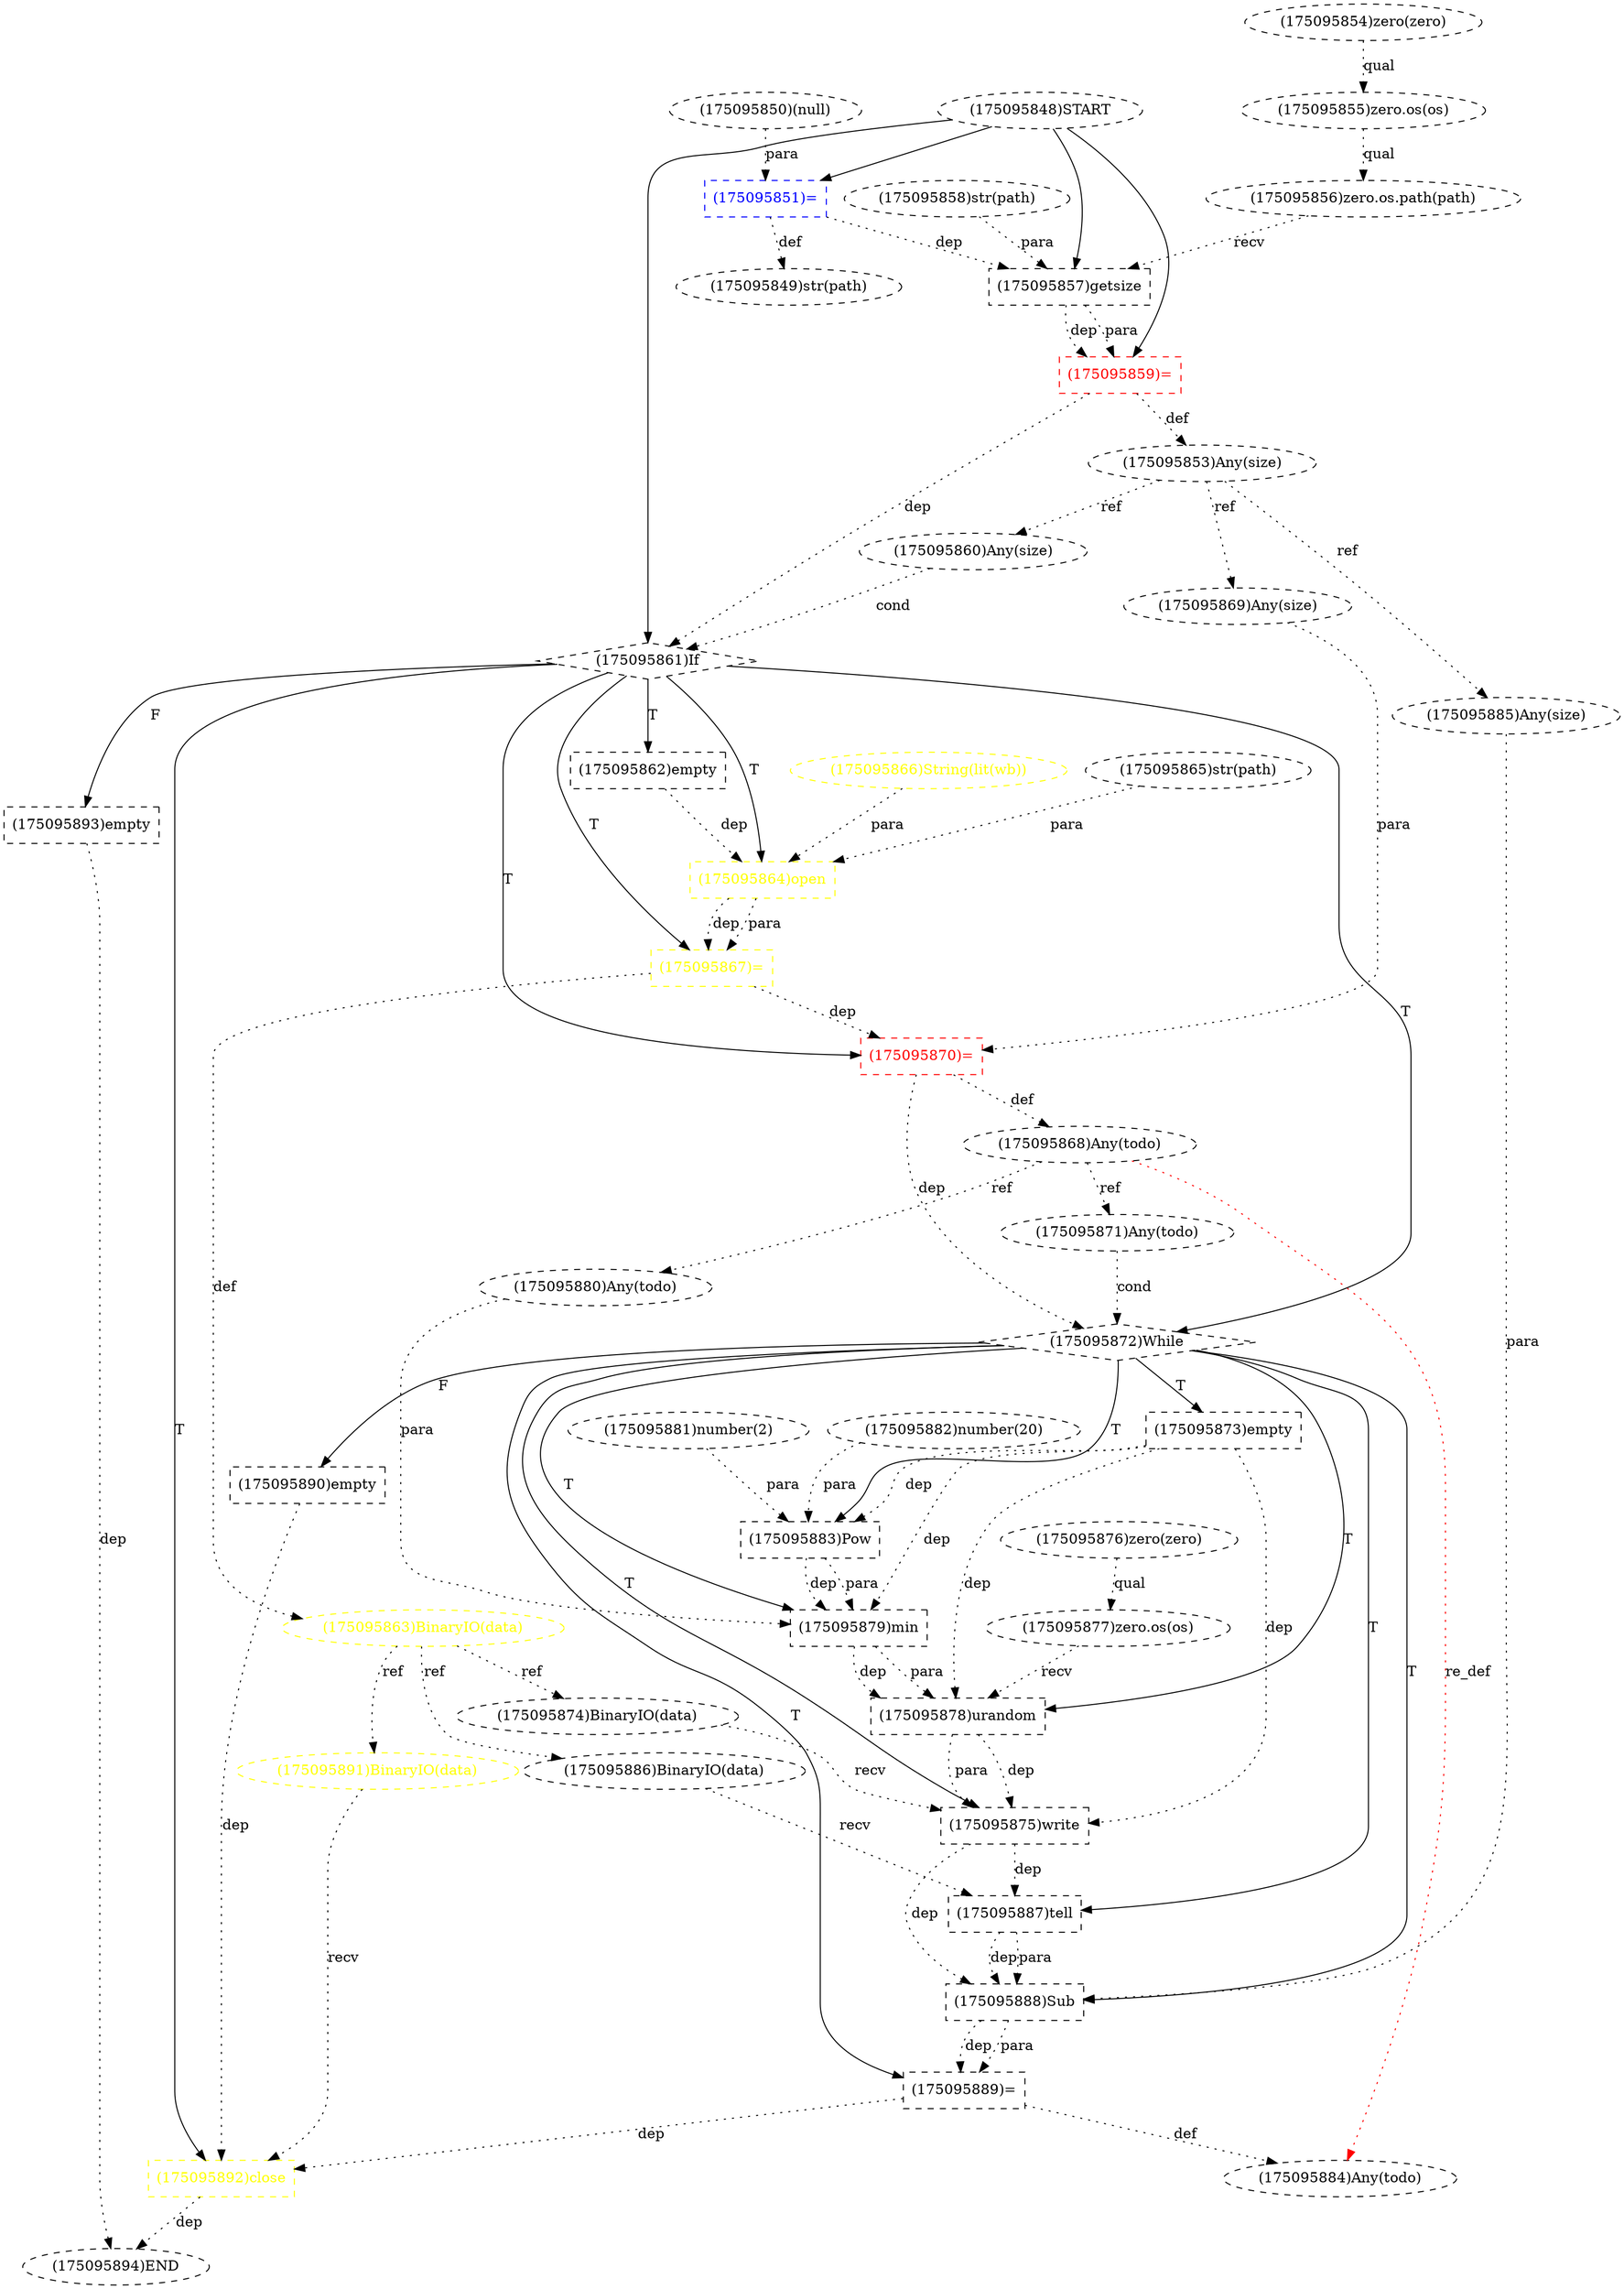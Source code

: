 digraph G {
1 [label="(175095857)getsize" shape=box style=dashed]
2 [label="(175095863)BinaryIO(data)" shape=ellipse style=dashed color=yellow fontcolor=yellow]
3 [label="(175095882)number(20)" shape=ellipse style=dashed]
4 [label="(175095864)open" shape=box style=dashed color=yellow fontcolor=yellow]
5 [label="(175095880)Any(todo)" shape=ellipse style=dashed]
6 [label="(175095892)close" shape=box style=dashed color=yellow fontcolor=yellow]
7 [label="(175095894)END" style=dashed]
8 [label="(175095874)BinaryIO(data)" shape=ellipse style=dashed]
9 [label="(175095893)empty" shape=box style=dashed]
10 [label="(175095881)number(2)" shape=ellipse style=dashed]
11 [label="(175095872)While" shape=diamond style=dashed]
12 [label="(175095885)Any(size)" shape=ellipse style=dashed]
13 [label="(175095884)Any(todo)" shape=ellipse style=dashed]
14 [label="(175095851)=" shape=box style=dashed color=blue fontcolor=blue]
15 [label="(175095849)str(path)" shape=ellipse style=dashed]
16 [label="(175095855)zero.os(os)" shape=ellipse style=dashed]
17 [label="(175095887)tell" shape=box style=dashed]
18 [label="(175095848)START" style=dashed]
19 [label="(175095858)str(path)" shape=ellipse style=dashed]
20 [label="(175095850)(null)" shape=ellipse style=dashed]
21 [label="(175095861)If" shape=diamond style=dashed]
22 [label="(175095870)=" shape=box style=dashed color=red fontcolor=red]
23 [label="(175095871)Any(todo)" shape=ellipse style=dashed]
24 [label="(175095856)zero.os.path(path)" shape=ellipse style=dashed]
25 [label="(175095854)zero(zero)" shape=ellipse style=dashed]
26 [label="(175095886)BinaryIO(data)" shape=ellipse style=dashed]
27 [label="(175095879)min" shape=box style=dashed]
28 [label="(175095860)Any(size)" shape=ellipse style=dashed]
29 [label="(175095859)=" shape=box style=dashed color=red fontcolor=red]
30 [label="(175095862)empty" shape=box style=dashed]
31 [label="(175095873)empty" shape=box style=dashed]
32 [label="(175095853)Any(size)" shape=ellipse style=dashed]
33 [label="(175095875)write" shape=box style=dashed]
34 [label="(175095888)Sub" shape=box style=dashed]
35 [label="(175095869)Any(size)" shape=ellipse style=dashed]
36 [label="(175095868)Any(todo)" shape=ellipse style=dashed]
37 [label="(175095889)=" shape=box style=dashed color=black fontcolor=black]
38 [label="(175095891)BinaryIO(data)" shape=ellipse style=dashed color=yellow fontcolor=yellow]
39 [label="(175095878)urandom" shape=box style=dashed]
40 [label="(175095867)=" shape=box style=dashed color=yellow fontcolor=yellow]
41 [label="(175095883)Pow" shape=box style=dashed]
42 [label="(175095865)str(path)" shape=ellipse style=dashed]
43 [label="(175095866)String(lit(wb))" shape=ellipse style=dashed color=yellow fontcolor=yellow]
44 [label="(175095876)zero(zero)" shape=ellipse style=dashed]
45 [label="(175095877)zero.os(os)" shape=ellipse style=dashed]
46 [label="(175095890)empty" shape=box style=dashed]
18 -> 1 [label="" style=solid];
24 -> 1 [label="recv" style=dotted];
19 -> 1 [label="para" style=dotted];
14 -> 1 [label="dep" style=dotted];
40 -> 2 [label="def" style=dotted];
21 -> 4 [label="T"];
42 -> 4 [label="para" style=dotted];
43 -> 4 [label="para" style=dotted];
30 -> 4 [label="dep" style=dotted];
36 -> 5 [label="ref" style=dotted];
21 -> 6 [label="T"];
38 -> 6 [label="recv" style=dotted];
37 -> 6 [label="dep" style=dotted];
46 -> 6 [label="dep" style=dotted];
6 -> 7 [label="dep" style=dotted];
9 -> 7 [label="dep" style=dotted];
2 -> 8 [label="ref" style=dotted];
21 -> 9 [label="F"];
21 -> 11 [label="T"];
23 -> 11 [label="cond" style=dotted];
22 -> 11 [label="dep" style=dotted];
32 -> 12 [label="ref" style=dotted];
37 -> 13 [label="def" style=dotted];
36 -> 13 [label="re_def" style=dotted color=red];
18 -> 14 [label="" style=solid];
20 -> 14 [label="para" style=dotted];
14 -> 15 [label="def" style=dotted];
25 -> 16 [label="qual" style=dotted];
11 -> 17 [label="T"];
26 -> 17 [label="recv" style=dotted];
33 -> 17 [label="dep" style=dotted];
18 -> 21 [label="" style=solid];
28 -> 21 [label="cond" style=dotted];
29 -> 21 [label="dep" style=dotted];
21 -> 22 [label="T"];
35 -> 22 [label="para" style=dotted];
40 -> 22 [label="dep" style=dotted];
36 -> 23 [label="ref" style=dotted];
16 -> 24 [label="qual" style=dotted];
2 -> 26 [label="ref" style=dotted];
11 -> 27 [label="T"];
5 -> 27 [label="para" style=dotted];
41 -> 27 [label="dep" style=dotted];
41 -> 27 [label="para" style=dotted];
31 -> 27 [label="dep" style=dotted];
32 -> 28 [label="ref" style=dotted];
18 -> 29 [label="" style=solid];
1 -> 29 [label="dep" style=dotted];
1 -> 29 [label="para" style=dotted];
21 -> 30 [label="T"];
11 -> 31 [label="T"];
29 -> 32 [label="def" style=dotted];
11 -> 33 [label="T"];
8 -> 33 [label="recv" style=dotted];
39 -> 33 [label="dep" style=dotted];
39 -> 33 [label="para" style=dotted];
31 -> 33 [label="dep" style=dotted];
11 -> 34 [label="T"];
12 -> 34 [label="para" style=dotted];
17 -> 34 [label="dep" style=dotted];
17 -> 34 [label="para" style=dotted];
33 -> 34 [label="dep" style=dotted];
32 -> 35 [label="ref" style=dotted];
22 -> 36 [label="def" style=dotted];
11 -> 37 [label="T"];
34 -> 37 [label="dep" style=dotted];
34 -> 37 [label="para" style=dotted];
2 -> 38 [label="ref" style=dotted];
11 -> 39 [label="T"];
45 -> 39 [label="recv" style=dotted];
27 -> 39 [label="dep" style=dotted];
27 -> 39 [label="para" style=dotted];
31 -> 39 [label="dep" style=dotted];
21 -> 40 [label="T"];
4 -> 40 [label="dep" style=dotted];
4 -> 40 [label="para" style=dotted];
11 -> 41 [label="T"];
10 -> 41 [label="para" style=dotted];
3 -> 41 [label="para" style=dotted];
31 -> 41 [label="dep" style=dotted];
44 -> 45 [label="qual" style=dotted];
11 -> 46 [label="F"];
}